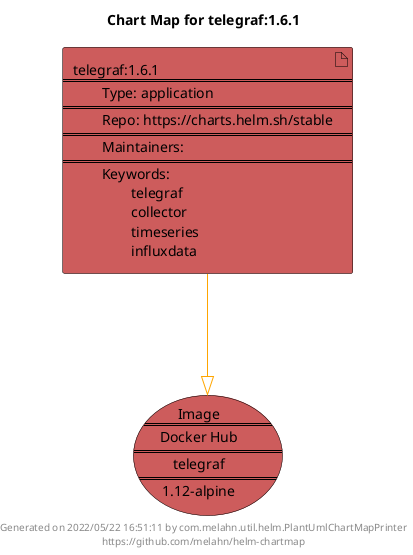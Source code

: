 @startuml
skinparam linetype ortho
skinparam backgroundColor white
skinparam usecaseBorderColor black
skinparam usecaseArrowColor LightSlateGray
skinparam artifactBorderColor black
skinparam artifactArrowColor LightSlateGray

title Chart Map for telegraf:1.6.1

'There is one referenced Helm Chart
artifact "telegraf:1.6.1\n====\n\tType: application\n====\n\tRepo: https://charts.helm.sh/stable\n====\n\tMaintainers: \n====\n\tKeywords: \n\t\ttelegraf\n\t\tcollector\n\t\ttimeseries\n\t\tinfluxdata" as telegraf_1_6_1 #IndianRed

'There is one referenced Docker Image
usecase "Image\n====\nDocker Hub\n====\ntelegraf\n====\n1.12-alpine" as telegraf_1_12_alpine #IndianRed

'Chart Dependencies
telegraf_1_6_1--[#orange]-|>telegraf_1_12_alpine

center footer Generated on 2022/05/22 16:51:11 by com.melahn.util.helm.PlantUmlChartMapPrinter\nhttps://github.com/melahn/helm-chartmap
@enduml
